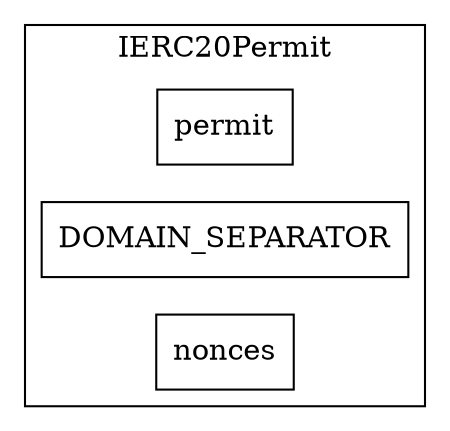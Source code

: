 strict digraph {
rankdir="LR"
node [shape=box]
subgraph cluster_489_IERC20Permit {
label = "IERC20Permit"
"489_permit" [label="permit"]
"489_DOMAIN_SEPARATOR" [label="DOMAIN_SEPARATOR"]
"489_nonces" [label="nonces"]
}subgraph cluster_solidity {
label = "[Solidity]"
}
}